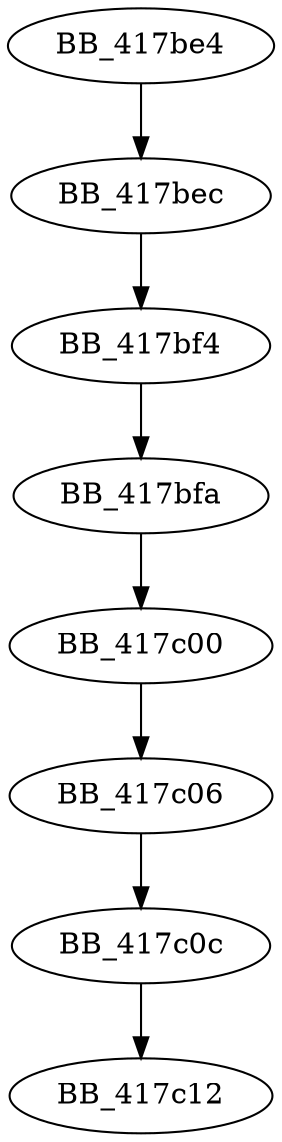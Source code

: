 DiGraph __init_pointers{
BB_417be4->BB_417bec
BB_417bec->BB_417bf4
BB_417bf4->BB_417bfa
BB_417bfa->BB_417c00
BB_417c00->BB_417c06
BB_417c06->BB_417c0c
BB_417c0c->BB_417c12
}
